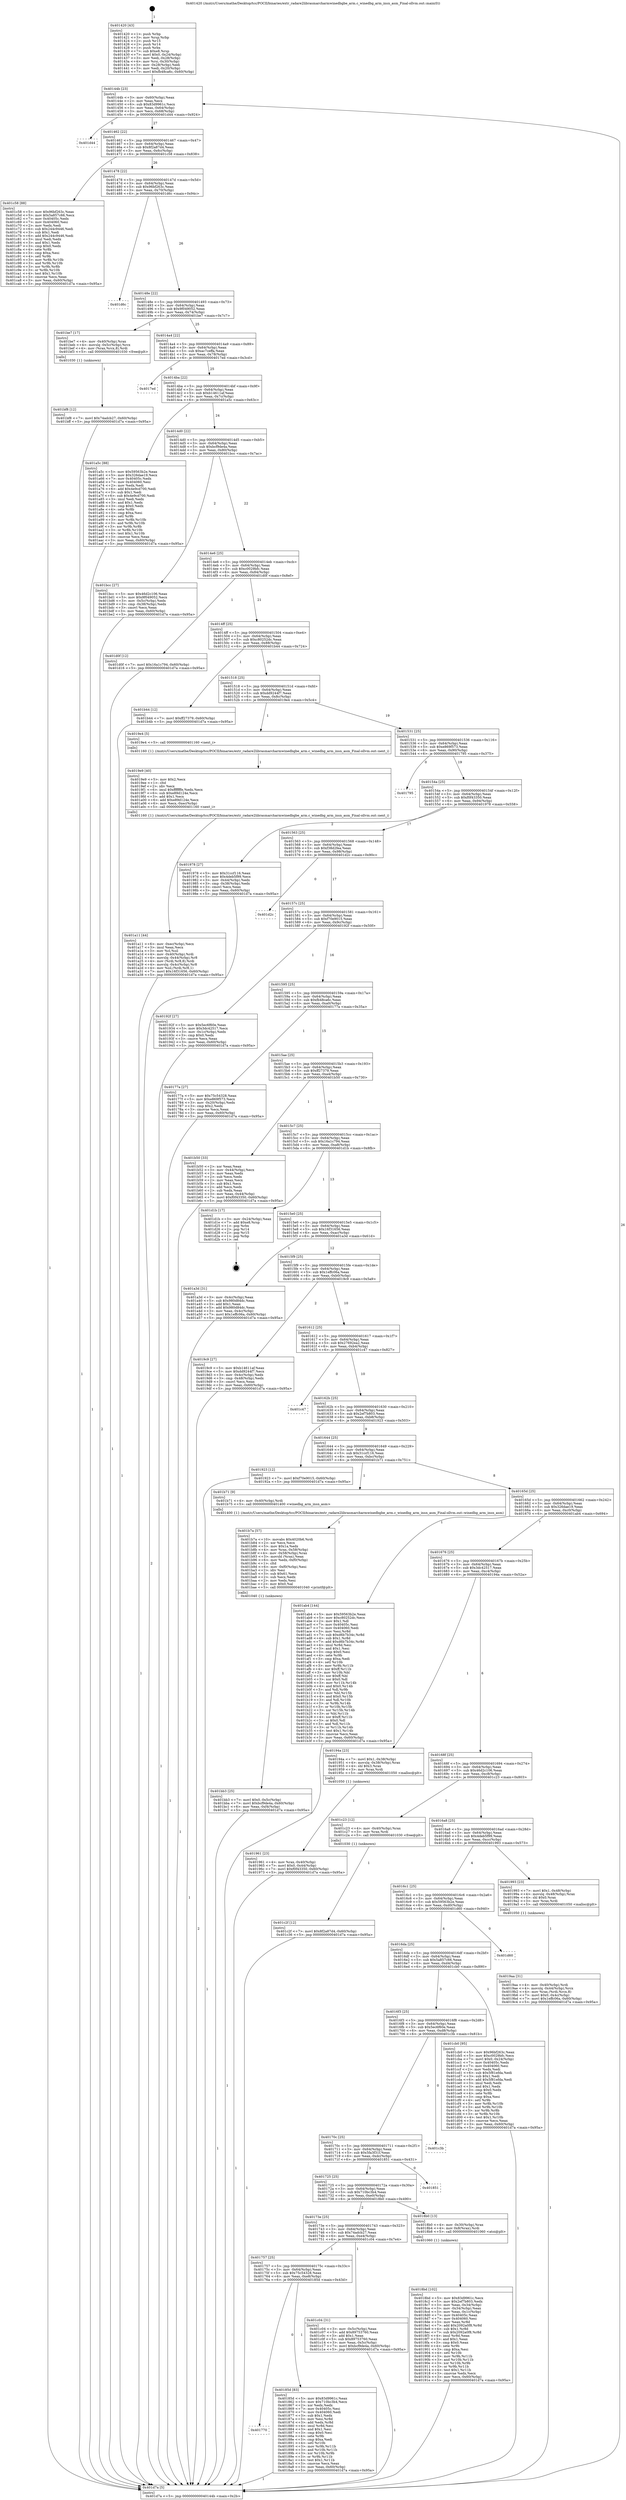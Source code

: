digraph "0x401420" {
  label = "0x401420 (/mnt/c/Users/mathe/Desktop/tcc/POCII/binaries/extr_radare2librasmarcharmwinedbgbe_arm.c_winedbg_arm_insn_asm_Final-ollvm.out::main(0))"
  labelloc = "t"
  node[shape=record]

  Entry [label="",width=0.3,height=0.3,shape=circle,fillcolor=black,style=filled]
  "0x40144b" [label="{
     0x40144b [23]\l
     | [instrs]\l
     &nbsp;&nbsp;0x40144b \<+3\>: mov -0x60(%rbp),%eax\l
     &nbsp;&nbsp;0x40144e \<+2\>: mov %eax,%ecx\l
     &nbsp;&nbsp;0x401450 \<+6\>: sub $0x83d9961c,%ecx\l
     &nbsp;&nbsp;0x401456 \<+3\>: mov %eax,-0x64(%rbp)\l
     &nbsp;&nbsp;0x401459 \<+3\>: mov %ecx,-0x68(%rbp)\l
     &nbsp;&nbsp;0x40145c \<+6\>: je 0000000000401d44 \<main+0x924\>\l
  }"]
  "0x401d44" [label="{
     0x401d44\l
  }", style=dashed]
  "0x401462" [label="{
     0x401462 [22]\l
     | [instrs]\l
     &nbsp;&nbsp;0x401462 \<+5\>: jmp 0000000000401467 \<main+0x47\>\l
     &nbsp;&nbsp;0x401467 \<+3\>: mov -0x64(%rbp),%eax\l
     &nbsp;&nbsp;0x40146a \<+5\>: sub $0x8f2a87d4,%eax\l
     &nbsp;&nbsp;0x40146f \<+3\>: mov %eax,-0x6c(%rbp)\l
     &nbsp;&nbsp;0x401472 \<+6\>: je 0000000000401c58 \<main+0x838\>\l
  }"]
  Exit [label="",width=0.3,height=0.3,shape=circle,fillcolor=black,style=filled,peripheries=2]
  "0x401c58" [label="{
     0x401c58 [88]\l
     | [instrs]\l
     &nbsp;&nbsp;0x401c58 \<+5\>: mov $0x96bf263c,%eax\l
     &nbsp;&nbsp;0x401c5d \<+5\>: mov $0x5a857c66,%ecx\l
     &nbsp;&nbsp;0x401c62 \<+7\>: mov 0x40405c,%edx\l
     &nbsp;&nbsp;0x401c69 \<+7\>: mov 0x404060,%esi\l
     &nbsp;&nbsp;0x401c70 \<+2\>: mov %edx,%edi\l
     &nbsp;&nbsp;0x401c72 \<+6\>: sub $0x244c9446,%edi\l
     &nbsp;&nbsp;0x401c78 \<+3\>: sub $0x1,%edi\l
     &nbsp;&nbsp;0x401c7b \<+6\>: add $0x244c9446,%edi\l
     &nbsp;&nbsp;0x401c81 \<+3\>: imul %edi,%edx\l
     &nbsp;&nbsp;0x401c84 \<+3\>: and $0x1,%edx\l
     &nbsp;&nbsp;0x401c87 \<+3\>: cmp $0x0,%edx\l
     &nbsp;&nbsp;0x401c8a \<+4\>: sete %r8b\l
     &nbsp;&nbsp;0x401c8e \<+3\>: cmp $0xa,%esi\l
     &nbsp;&nbsp;0x401c91 \<+4\>: setl %r9b\l
     &nbsp;&nbsp;0x401c95 \<+3\>: mov %r8b,%r10b\l
     &nbsp;&nbsp;0x401c98 \<+3\>: and %r9b,%r10b\l
     &nbsp;&nbsp;0x401c9b \<+3\>: xor %r9b,%r8b\l
     &nbsp;&nbsp;0x401c9e \<+3\>: or %r8b,%r10b\l
     &nbsp;&nbsp;0x401ca1 \<+4\>: test $0x1,%r10b\l
     &nbsp;&nbsp;0x401ca5 \<+3\>: cmovne %ecx,%eax\l
     &nbsp;&nbsp;0x401ca8 \<+3\>: mov %eax,-0x60(%rbp)\l
     &nbsp;&nbsp;0x401cab \<+5\>: jmp 0000000000401d7a \<main+0x95a\>\l
  }"]
  "0x401478" [label="{
     0x401478 [22]\l
     | [instrs]\l
     &nbsp;&nbsp;0x401478 \<+5\>: jmp 000000000040147d \<main+0x5d\>\l
     &nbsp;&nbsp;0x40147d \<+3\>: mov -0x64(%rbp),%eax\l
     &nbsp;&nbsp;0x401480 \<+5\>: sub $0x96bf263c,%eax\l
     &nbsp;&nbsp;0x401485 \<+3\>: mov %eax,-0x70(%rbp)\l
     &nbsp;&nbsp;0x401488 \<+6\>: je 0000000000401d6c \<main+0x94c\>\l
  }"]
  "0x401c2f" [label="{
     0x401c2f [12]\l
     | [instrs]\l
     &nbsp;&nbsp;0x401c2f \<+7\>: movl $0x8f2a87d4,-0x60(%rbp)\l
     &nbsp;&nbsp;0x401c36 \<+5\>: jmp 0000000000401d7a \<main+0x95a\>\l
  }"]
  "0x401d6c" [label="{
     0x401d6c\l
  }", style=dashed]
  "0x40148e" [label="{
     0x40148e [22]\l
     | [instrs]\l
     &nbsp;&nbsp;0x40148e \<+5\>: jmp 0000000000401493 \<main+0x73\>\l
     &nbsp;&nbsp;0x401493 \<+3\>: mov -0x64(%rbp),%eax\l
     &nbsp;&nbsp;0x401496 \<+5\>: sub $0x9f049052,%eax\l
     &nbsp;&nbsp;0x40149b \<+3\>: mov %eax,-0x74(%rbp)\l
     &nbsp;&nbsp;0x40149e \<+6\>: je 0000000000401be7 \<main+0x7c7\>\l
  }"]
  "0x401bf8" [label="{
     0x401bf8 [12]\l
     | [instrs]\l
     &nbsp;&nbsp;0x401bf8 \<+7\>: movl $0x74adcb27,-0x60(%rbp)\l
     &nbsp;&nbsp;0x401bff \<+5\>: jmp 0000000000401d7a \<main+0x95a\>\l
  }"]
  "0x401be7" [label="{
     0x401be7 [17]\l
     | [instrs]\l
     &nbsp;&nbsp;0x401be7 \<+4\>: mov -0x40(%rbp),%rax\l
     &nbsp;&nbsp;0x401beb \<+4\>: movslq -0x5c(%rbp),%rcx\l
     &nbsp;&nbsp;0x401bef \<+4\>: mov (%rax,%rcx,8),%rdi\l
     &nbsp;&nbsp;0x401bf3 \<+5\>: call 0000000000401030 \<free@plt\>\l
     | [calls]\l
     &nbsp;&nbsp;0x401030 \{1\} (unknown)\l
  }"]
  "0x4014a4" [label="{
     0x4014a4 [22]\l
     | [instrs]\l
     &nbsp;&nbsp;0x4014a4 \<+5\>: jmp 00000000004014a9 \<main+0x89\>\l
     &nbsp;&nbsp;0x4014a9 \<+3\>: mov -0x64(%rbp),%eax\l
     &nbsp;&nbsp;0x4014ac \<+5\>: sub $0xac7ceffa,%eax\l
     &nbsp;&nbsp;0x4014b1 \<+3\>: mov %eax,-0x78(%rbp)\l
     &nbsp;&nbsp;0x4014b4 \<+6\>: je 00000000004017ed \<main+0x3cd\>\l
  }"]
  "0x401bb3" [label="{
     0x401bb3 [25]\l
     | [instrs]\l
     &nbsp;&nbsp;0x401bb3 \<+7\>: movl $0x0,-0x5c(%rbp)\l
     &nbsp;&nbsp;0x401bba \<+7\>: movl $0xbcf9de4a,-0x60(%rbp)\l
     &nbsp;&nbsp;0x401bc1 \<+6\>: mov %eax,-0xf4(%rbp)\l
     &nbsp;&nbsp;0x401bc7 \<+5\>: jmp 0000000000401d7a \<main+0x95a\>\l
  }"]
  "0x4017ed" [label="{
     0x4017ed\l
  }", style=dashed]
  "0x4014ba" [label="{
     0x4014ba [22]\l
     | [instrs]\l
     &nbsp;&nbsp;0x4014ba \<+5\>: jmp 00000000004014bf \<main+0x9f\>\l
     &nbsp;&nbsp;0x4014bf \<+3\>: mov -0x64(%rbp),%eax\l
     &nbsp;&nbsp;0x4014c2 \<+5\>: sub $0xb14611af,%eax\l
     &nbsp;&nbsp;0x4014c7 \<+3\>: mov %eax,-0x7c(%rbp)\l
     &nbsp;&nbsp;0x4014ca \<+6\>: je 0000000000401a5c \<main+0x63c\>\l
  }"]
  "0x401b7a" [label="{
     0x401b7a [57]\l
     | [instrs]\l
     &nbsp;&nbsp;0x401b7a \<+10\>: movabs $0x4020b6,%rdi\l
     &nbsp;&nbsp;0x401b84 \<+2\>: xor %ecx,%ecx\l
     &nbsp;&nbsp;0x401b86 \<+5\>: mov $0x1a,%edx\l
     &nbsp;&nbsp;0x401b8b \<+4\>: mov %rax,-0x58(%rbp)\l
     &nbsp;&nbsp;0x401b8f \<+4\>: mov -0x58(%rbp),%rax\l
     &nbsp;&nbsp;0x401b93 \<+3\>: movsbl (%rax),%eax\l
     &nbsp;&nbsp;0x401b96 \<+6\>: mov %edx,-0xf0(%rbp)\l
     &nbsp;&nbsp;0x401b9c \<+1\>: cltd\l
     &nbsp;&nbsp;0x401b9d \<+6\>: mov -0xf0(%rbp),%esi\l
     &nbsp;&nbsp;0x401ba3 \<+2\>: idiv %esi\l
     &nbsp;&nbsp;0x401ba5 \<+3\>: sub $0x61,%ecx\l
     &nbsp;&nbsp;0x401ba8 \<+2\>: sub %ecx,%edx\l
     &nbsp;&nbsp;0x401baa \<+2\>: mov %edx,%esi\l
     &nbsp;&nbsp;0x401bac \<+2\>: mov $0x0,%al\l
     &nbsp;&nbsp;0x401bae \<+5\>: call 0000000000401040 \<printf@plt\>\l
     | [calls]\l
     &nbsp;&nbsp;0x401040 \{1\} (unknown)\l
  }"]
  "0x401a5c" [label="{
     0x401a5c [88]\l
     | [instrs]\l
     &nbsp;&nbsp;0x401a5c \<+5\>: mov $0x59563b2e,%eax\l
     &nbsp;&nbsp;0x401a61 \<+5\>: mov $0x326dae19,%ecx\l
     &nbsp;&nbsp;0x401a66 \<+7\>: mov 0x40405c,%edx\l
     &nbsp;&nbsp;0x401a6d \<+7\>: mov 0x404060,%esi\l
     &nbsp;&nbsp;0x401a74 \<+2\>: mov %edx,%edi\l
     &nbsp;&nbsp;0x401a76 \<+6\>: add $0x4e9cd700,%edi\l
     &nbsp;&nbsp;0x401a7c \<+3\>: sub $0x1,%edi\l
     &nbsp;&nbsp;0x401a7f \<+6\>: sub $0x4e9cd700,%edi\l
     &nbsp;&nbsp;0x401a85 \<+3\>: imul %edi,%edx\l
     &nbsp;&nbsp;0x401a88 \<+3\>: and $0x1,%edx\l
     &nbsp;&nbsp;0x401a8b \<+3\>: cmp $0x0,%edx\l
     &nbsp;&nbsp;0x401a8e \<+4\>: sete %r8b\l
     &nbsp;&nbsp;0x401a92 \<+3\>: cmp $0xa,%esi\l
     &nbsp;&nbsp;0x401a95 \<+4\>: setl %r9b\l
     &nbsp;&nbsp;0x401a99 \<+3\>: mov %r8b,%r10b\l
     &nbsp;&nbsp;0x401a9c \<+3\>: and %r9b,%r10b\l
     &nbsp;&nbsp;0x401a9f \<+3\>: xor %r9b,%r8b\l
     &nbsp;&nbsp;0x401aa2 \<+3\>: or %r8b,%r10b\l
     &nbsp;&nbsp;0x401aa5 \<+4\>: test $0x1,%r10b\l
     &nbsp;&nbsp;0x401aa9 \<+3\>: cmovne %ecx,%eax\l
     &nbsp;&nbsp;0x401aac \<+3\>: mov %eax,-0x60(%rbp)\l
     &nbsp;&nbsp;0x401aaf \<+5\>: jmp 0000000000401d7a \<main+0x95a\>\l
  }"]
  "0x4014d0" [label="{
     0x4014d0 [22]\l
     | [instrs]\l
     &nbsp;&nbsp;0x4014d0 \<+5\>: jmp 00000000004014d5 \<main+0xb5\>\l
     &nbsp;&nbsp;0x4014d5 \<+3\>: mov -0x64(%rbp),%eax\l
     &nbsp;&nbsp;0x4014d8 \<+5\>: sub $0xbcf9de4a,%eax\l
     &nbsp;&nbsp;0x4014dd \<+3\>: mov %eax,-0x80(%rbp)\l
     &nbsp;&nbsp;0x4014e0 \<+6\>: je 0000000000401bcc \<main+0x7ac\>\l
  }"]
  "0x401a11" [label="{
     0x401a11 [44]\l
     | [instrs]\l
     &nbsp;&nbsp;0x401a11 \<+6\>: mov -0xec(%rbp),%ecx\l
     &nbsp;&nbsp;0x401a17 \<+3\>: imul %eax,%ecx\l
     &nbsp;&nbsp;0x401a1a \<+3\>: mov %cl,%sil\l
     &nbsp;&nbsp;0x401a1d \<+4\>: mov -0x40(%rbp),%rdi\l
     &nbsp;&nbsp;0x401a21 \<+4\>: movslq -0x44(%rbp),%r8\l
     &nbsp;&nbsp;0x401a25 \<+4\>: mov (%rdi,%r8,8),%rdi\l
     &nbsp;&nbsp;0x401a29 \<+4\>: movslq -0x4c(%rbp),%r8\l
     &nbsp;&nbsp;0x401a2d \<+4\>: mov %sil,(%rdi,%r8,1)\l
     &nbsp;&nbsp;0x401a31 \<+7\>: movl $0x16f31656,-0x60(%rbp)\l
     &nbsp;&nbsp;0x401a38 \<+5\>: jmp 0000000000401d7a \<main+0x95a\>\l
  }"]
  "0x401bcc" [label="{
     0x401bcc [27]\l
     | [instrs]\l
     &nbsp;&nbsp;0x401bcc \<+5\>: mov $0x46d2c106,%eax\l
     &nbsp;&nbsp;0x401bd1 \<+5\>: mov $0x9f049052,%ecx\l
     &nbsp;&nbsp;0x401bd6 \<+3\>: mov -0x5c(%rbp),%edx\l
     &nbsp;&nbsp;0x401bd9 \<+3\>: cmp -0x38(%rbp),%edx\l
     &nbsp;&nbsp;0x401bdc \<+3\>: cmovl %ecx,%eax\l
     &nbsp;&nbsp;0x401bdf \<+3\>: mov %eax,-0x60(%rbp)\l
     &nbsp;&nbsp;0x401be2 \<+5\>: jmp 0000000000401d7a \<main+0x95a\>\l
  }"]
  "0x4014e6" [label="{
     0x4014e6 [25]\l
     | [instrs]\l
     &nbsp;&nbsp;0x4014e6 \<+5\>: jmp 00000000004014eb \<main+0xcb\>\l
     &nbsp;&nbsp;0x4014eb \<+3\>: mov -0x64(%rbp),%eax\l
     &nbsp;&nbsp;0x4014ee \<+5\>: sub $0xc0029bfc,%eax\l
     &nbsp;&nbsp;0x4014f3 \<+6\>: mov %eax,-0x84(%rbp)\l
     &nbsp;&nbsp;0x4014f9 \<+6\>: je 0000000000401d0f \<main+0x8ef\>\l
  }"]
  "0x4019e9" [label="{
     0x4019e9 [40]\l
     | [instrs]\l
     &nbsp;&nbsp;0x4019e9 \<+5\>: mov $0x2,%ecx\l
     &nbsp;&nbsp;0x4019ee \<+1\>: cltd\l
     &nbsp;&nbsp;0x4019ef \<+2\>: idiv %ecx\l
     &nbsp;&nbsp;0x4019f1 \<+6\>: imul $0xfffffffe,%edx,%ecx\l
     &nbsp;&nbsp;0x4019f7 \<+6\>: sub $0xe89d124e,%ecx\l
     &nbsp;&nbsp;0x4019fd \<+3\>: add $0x1,%ecx\l
     &nbsp;&nbsp;0x401a00 \<+6\>: add $0xe89d124e,%ecx\l
     &nbsp;&nbsp;0x401a06 \<+6\>: mov %ecx,-0xec(%rbp)\l
     &nbsp;&nbsp;0x401a0c \<+5\>: call 0000000000401160 \<next_i\>\l
     | [calls]\l
     &nbsp;&nbsp;0x401160 \{1\} (/mnt/c/Users/mathe/Desktop/tcc/POCII/binaries/extr_radare2librasmarcharmwinedbgbe_arm.c_winedbg_arm_insn_asm_Final-ollvm.out::next_i)\l
  }"]
  "0x401d0f" [label="{
     0x401d0f [12]\l
     | [instrs]\l
     &nbsp;&nbsp;0x401d0f \<+7\>: movl $0x16a1c794,-0x60(%rbp)\l
     &nbsp;&nbsp;0x401d16 \<+5\>: jmp 0000000000401d7a \<main+0x95a\>\l
  }"]
  "0x4014ff" [label="{
     0x4014ff [25]\l
     | [instrs]\l
     &nbsp;&nbsp;0x4014ff \<+5\>: jmp 0000000000401504 \<main+0xe4\>\l
     &nbsp;&nbsp;0x401504 \<+3\>: mov -0x64(%rbp),%eax\l
     &nbsp;&nbsp;0x401507 \<+5\>: sub $0xc80252dc,%eax\l
     &nbsp;&nbsp;0x40150c \<+6\>: mov %eax,-0x88(%rbp)\l
     &nbsp;&nbsp;0x401512 \<+6\>: je 0000000000401b44 \<main+0x724\>\l
  }"]
  "0x4019aa" [label="{
     0x4019aa [31]\l
     | [instrs]\l
     &nbsp;&nbsp;0x4019aa \<+4\>: mov -0x40(%rbp),%rdi\l
     &nbsp;&nbsp;0x4019ae \<+4\>: movslq -0x44(%rbp),%rcx\l
     &nbsp;&nbsp;0x4019b2 \<+4\>: mov %rax,(%rdi,%rcx,8)\l
     &nbsp;&nbsp;0x4019b6 \<+7\>: movl $0x0,-0x4c(%rbp)\l
     &nbsp;&nbsp;0x4019bd \<+7\>: movl $0x1effc06a,-0x60(%rbp)\l
     &nbsp;&nbsp;0x4019c4 \<+5\>: jmp 0000000000401d7a \<main+0x95a\>\l
  }"]
  "0x401b44" [label="{
     0x401b44 [12]\l
     | [instrs]\l
     &nbsp;&nbsp;0x401b44 \<+7\>: movl $0xff27379,-0x60(%rbp)\l
     &nbsp;&nbsp;0x401b4b \<+5\>: jmp 0000000000401d7a \<main+0x95a\>\l
  }"]
  "0x401518" [label="{
     0x401518 [25]\l
     | [instrs]\l
     &nbsp;&nbsp;0x401518 \<+5\>: jmp 000000000040151d \<main+0xfd\>\l
     &nbsp;&nbsp;0x40151d \<+3\>: mov -0x64(%rbp),%eax\l
     &nbsp;&nbsp;0x401520 \<+5\>: sub $0xdd9244f7,%eax\l
     &nbsp;&nbsp;0x401525 \<+6\>: mov %eax,-0x8c(%rbp)\l
     &nbsp;&nbsp;0x40152b \<+6\>: je 00000000004019e4 \<main+0x5c4\>\l
  }"]
  "0x401961" [label="{
     0x401961 [23]\l
     | [instrs]\l
     &nbsp;&nbsp;0x401961 \<+4\>: mov %rax,-0x40(%rbp)\l
     &nbsp;&nbsp;0x401965 \<+7\>: movl $0x0,-0x44(%rbp)\l
     &nbsp;&nbsp;0x40196c \<+7\>: movl $0xf0f43350,-0x60(%rbp)\l
     &nbsp;&nbsp;0x401973 \<+5\>: jmp 0000000000401d7a \<main+0x95a\>\l
  }"]
  "0x4019e4" [label="{
     0x4019e4 [5]\l
     | [instrs]\l
     &nbsp;&nbsp;0x4019e4 \<+5\>: call 0000000000401160 \<next_i\>\l
     | [calls]\l
     &nbsp;&nbsp;0x401160 \{1\} (/mnt/c/Users/mathe/Desktop/tcc/POCII/binaries/extr_radare2librasmarcharmwinedbgbe_arm.c_winedbg_arm_insn_asm_Final-ollvm.out::next_i)\l
  }"]
  "0x401531" [label="{
     0x401531 [25]\l
     | [instrs]\l
     &nbsp;&nbsp;0x401531 \<+5\>: jmp 0000000000401536 \<main+0x116\>\l
     &nbsp;&nbsp;0x401536 \<+3\>: mov -0x64(%rbp),%eax\l
     &nbsp;&nbsp;0x401539 \<+5\>: sub $0xe869f573,%eax\l
     &nbsp;&nbsp;0x40153e \<+6\>: mov %eax,-0x90(%rbp)\l
     &nbsp;&nbsp;0x401544 \<+6\>: je 0000000000401795 \<main+0x375\>\l
  }"]
  "0x4018bd" [label="{
     0x4018bd [102]\l
     | [instrs]\l
     &nbsp;&nbsp;0x4018bd \<+5\>: mov $0x83d9961c,%ecx\l
     &nbsp;&nbsp;0x4018c2 \<+5\>: mov $0x2ef7b803,%edx\l
     &nbsp;&nbsp;0x4018c7 \<+3\>: mov %eax,-0x34(%rbp)\l
     &nbsp;&nbsp;0x4018ca \<+3\>: mov -0x34(%rbp),%eax\l
     &nbsp;&nbsp;0x4018cd \<+3\>: mov %eax,-0x1c(%rbp)\l
     &nbsp;&nbsp;0x4018d0 \<+7\>: mov 0x40405c,%eax\l
     &nbsp;&nbsp;0x4018d7 \<+7\>: mov 0x404060,%esi\l
     &nbsp;&nbsp;0x4018de \<+3\>: mov %eax,%r8d\l
     &nbsp;&nbsp;0x4018e1 \<+7\>: add $0x2092a0f8,%r8d\l
     &nbsp;&nbsp;0x4018e8 \<+4\>: sub $0x1,%r8d\l
     &nbsp;&nbsp;0x4018ec \<+7\>: sub $0x2092a0f8,%r8d\l
     &nbsp;&nbsp;0x4018f3 \<+4\>: imul %r8d,%eax\l
     &nbsp;&nbsp;0x4018f7 \<+3\>: and $0x1,%eax\l
     &nbsp;&nbsp;0x4018fa \<+3\>: cmp $0x0,%eax\l
     &nbsp;&nbsp;0x4018fd \<+4\>: sete %r9b\l
     &nbsp;&nbsp;0x401901 \<+3\>: cmp $0xa,%esi\l
     &nbsp;&nbsp;0x401904 \<+4\>: setl %r10b\l
     &nbsp;&nbsp;0x401908 \<+3\>: mov %r9b,%r11b\l
     &nbsp;&nbsp;0x40190b \<+3\>: and %r10b,%r11b\l
     &nbsp;&nbsp;0x40190e \<+3\>: xor %r10b,%r9b\l
     &nbsp;&nbsp;0x401911 \<+3\>: or %r9b,%r11b\l
     &nbsp;&nbsp;0x401914 \<+4\>: test $0x1,%r11b\l
     &nbsp;&nbsp;0x401918 \<+3\>: cmovne %edx,%ecx\l
     &nbsp;&nbsp;0x40191b \<+3\>: mov %ecx,-0x60(%rbp)\l
     &nbsp;&nbsp;0x40191e \<+5\>: jmp 0000000000401d7a \<main+0x95a\>\l
  }"]
  "0x401795" [label="{
     0x401795\l
  }", style=dashed]
  "0x40154a" [label="{
     0x40154a [25]\l
     | [instrs]\l
     &nbsp;&nbsp;0x40154a \<+5\>: jmp 000000000040154f \<main+0x12f\>\l
     &nbsp;&nbsp;0x40154f \<+3\>: mov -0x64(%rbp),%eax\l
     &nbsp;&nbsp;0x401552 \<+5\>: sub $0xf0f43350,%eax\l
     &nbsp;&nbsp;0x401557 \<+6\>: mov %eax,-0x94(%rbp)\l
     &nbsp;&nbsp;0x40155d \<+6\>: je 0000000000401978 \<main+0x558\>\l
  }"]
  "0x401770" [label="{
     0x401770\l
  }", style=dashed]
  "0x401978" [label="{
     0x401978 [27]\l
     | [instrs]\l
     &nbsp;&nbsp;0x401978 \<+5\>: mov $0x31ccf116,%eax\l
     &nbsp;&nbsp;0x40197d \<+5\>: mov $0x4deb5f99,%ecx\l
     &nbsp;&nbsp;0x401982 \<+3\>: mov -0x44(%rbp),%edx\l
     &nbsp;&nbsp;0x401985 \<+3\>: cmp -0x38(%rbp),%edx\l
     &nbsp;&nbsp;0x401988 \<+3\>: cmovl %ecx,%eax\l
     &nbsp;&nbsp;0x40198b \<+3\>: mov %eax,-0x60(%rbp)\l
     &nbsp;&nbsp;0x40198e \<+5\>: jmp 0000000000401d7a \<main+0x95a\>\l
  }"]
  "0x401563" [label="{
     0x401563 [25]\l
     | [instrs]\l
     &nbsp;&nbsp;0x401563 \<+5\>: jmp 0000000000401568 \<main+0x148\>\l
     &nbsp;&nbsp;0x401568 \<+3\>: mov -0x64(%rbp),%eax\l
     &nbsp;&nbsp;0x40156b \<+5\>: sub $0xf38d2fea,%eax\l
     &nbsp;&nbsp;0x401570 \<+6\>: mov %eax,-0x98(%rbp)\l
     &nbsp;&nbsp;0x401576 \<+6\>: je 0000000000401d2c \<main+0x90c\>\l
  }"]
  "0x40185d" [label="{
     0x40185d [83]\l
     | [instrs]\l
     &nbsp;&nbsp;0x40185d \<+5\>: mov $0x83d9961c,%eax\l
     &nbsp;&nbsp;0x401862 \<+5\>: mov $0x710bc3b4,%ecx\l
     &nbsp;&nbsp;0x401867 \<+2\>: xor %edx,%edx\l
     &nbsp;&nbsp;0x401869 \<+7\>: mov 0x40405c,%esi\l
     &nbsp;&nbsp;0x401870 \<+7\>: mov 0x404060,%edi\l
     &nbsp;&nbsp;0x401877 \<+3\>: sub $0x1,%edx\l
     &nbsp;&nbsp;0x40187a \<+3\>: mov %esi,%r8d\l
     &nbsp;&nbsp;0x40187d \<+3\>: add %edx,%r8d\l
     &nbsp;&nbsp;0x401880 \<+4\>: imul %r8d,%esi\l
     &nbsp;&nbsp;0x401884 \<+3\>: and $0x1,%esi\l
     &nbsp;&nbsp;0x401887 \<+3\>: cmp $0x0,%esi\l
     &nbsp;&nbsp;0x40188a \<+4\>: sete %r9b\l
     &nbsp;&nbsp;0x40188e \<+3\>: cmp $0xa,%edi\l
     &nbsp;&nbsp;0x401891 \<+4\>: setl %r10b\l
     &nbsp;&nbsp;0x401895 \<+3\>: mov %r9b,%r11b\l
     &nbsp;&nbsp;0x401898 \<+3\>: and %r10b,%r11b\l
     &nbsp;&nbsp;0x40189b \<+3\>: xor %r10b,%r9b\l
     &nbsp;&nbsp;0x40189e \<+3\>: or %r9b,%r11b\l
     &nbsp;&nbsp;0x4018a1 \<+4\>: test $0x1,%r11b\l
     &nbsp;&nbsp;0x4018a5 \<+3\>: cmovne %ecx,%eax\l
     &nbsp;&nbsp;0x4018a8 \<+3\>: mov %eax,-0x60(%rbp)\l
     &nbsp;&nbsp;0x4018ab \<+5\>: jmp 0000000000401d7a \<main+0x95a\>\l
  }"]
  "0x401d2c" [label="{
     0x401d2c\l
  }", style=dashed]
  "0x40157c" [label="{
     0x40157c [25]\l
     | [instrs]\l
     &nbsp;&nbsp;0x40157c \<+5\>: jmp 0000000000401581 \<main+0x161\>\l
     &nbsp;&nbsp;0x401581 \<+3\>: mov -0x64(%rbp),%eax\l
     &nbsp;&nbsp;0x401584 \<+5\>: sub $0xf70e9015,%eax\l
     &nbsp;&nbsp;0x401589 \<+6\>: mov %eax,-0x9c(%rbp)\l
     &nbsp;&nbsp;0x40158f \<+6\>: je 000000000040192f \<main+0x50f\>\l
  }"]
  "0x401757" [label="{
     0x401757 [25]\l
     | [instrs]\l
     &nbsp;&nbsp;0x401757 \<+5\>: jmp 000000000040175c \<main+0x33c\>\l
     &nbsp;&nbsp;0x40175c \<+3\>: mov -0x64(%rbp),%eax\l
     &nbsp;&nbsp;0x40175f \<+5\>: sub $0x75c54328,%eax\l
     &nbsp;&nbsp;0x401764 \<+6\>: mov %eax,-0xe8(%rbp)\l
     &nbsp;&nbsp;0x40176a \<+6\>: je 000000000040185d \<main+0x43d\>\l
  }"]
  "0x40192f" [label="{
     0x40192f [27]\l
     | [instrs]\l
     &nbsp;&nbsp;0x40192f \<+5\>: mov $0x5ec6f60e,%eax\l
     &nbsp;&nbsp;0x401934 \<+5\>: mov $0x3dc42517,%ecx\l
     &nbsp;&nbsp;0x401939 \<+3\>: mov -0x1c(%rbp),%edx\l
     &nbsp;&nbsp;0x40193c \<+3\>: cmp $0x0,%edx\l
     &nbsp;&nbsp;0x40193f \<+3\>: cmove %ecx,%eax\l
     &nbsp;&nbsp;0x401942 \<+3\>: mov %eax,-0x60(%rbp)\l
     &nbsp;&nbsp;0x401945 \<+5\>: jmp 0000000000401d7a \<main+0x95a\>\l
  }"]
  "0x401595" [label="{
     0x401595 [25]\l
     | [instrs]\l
     &nbsp;&nbsp;0x401595 \<+5\>: jmp 000000000040159a \<main+0x17a\>\l
     &nbsp;&nbsp;0x40159a \<+3\>: mov -0x64(%rbp),%eax\l
     &nbsp;&nbsp;0x40159d \<+5\>: sub $0xfb48ca6c,%eax\l
     &nbsp;&nbsp;0x4015a2 \<+6\>: mov %eax,-0xa0(%rbp)\l
     &nbsp;&nbsp;0x4015a8 \<+6\>: je 000000000040177a \<main+0x35a\>\l
  }"]
  "0x401c04" [label="{
     0x401c04 [31]\l
     | [instrs]\l
     &nbsp;&nbsp;0x401c04 \<+3\>: mov -0x5c(%rbp),%eax\l
     &nbsp;&nbsp;0x401c07 \<+5\>: add $0x89753760,%eax\l
     &nbsp;&nbsp;0x401c0c \<+3\>: add $0x1,%eax\l
     &nbsp;&nbsp;0x401c0f \<+5\>: sub $0x89753760,%eax\l
     &nbsp;&nbsp;0x401c14 \<+3\>: mov %eax,-0x5c(%rbp)\l
     &nbsp;&nbsp;0x401c17 \<+7\>: movl $0xbcf9de4a,-0x60(%rbp)\l
     &nbsp;&nbsp;0x401c1e \<+5\>: jmp 0000000000401d7a \<main+0x95a\>\l
  }"]
  "0x40177a" [label="{
     0x40177a [27]\l
     | [instrs]\l
     &nbsp;&nbsp;0x40177a \<+5\>: mov $0x75c54328,%eax\l
     &nbsp;&nbsp;0x40177f \<+5\>: mov $0xe869f573,%ecx\l
     &nbsp;&nbsp;0x401784 \<+3\>: mov -0x20(%rbp),%edx\l
     &nbsp;&nbsp;0x401787 \<+3\>: cmp $0x2,%edx\l
     &nbsp;&nbsp;0x40178a \<+3\>: cmovne %ecx,%eax\l
     &nbsp;&nbsp;0x40178d \<+3\>: mov %eax,-0x60(%rbp)\l
     &nbsp;&nbsp;0x401790 \<+5\>: jmp 0000000000401d7a \<main+0x95a\>\l
  }"]
  "0x4015ae" [label="{
     0x4015ae [25]\l
     | [instrs]\l
     &nbsp;&nbsp;0x4015ae \<+5\>: jmp 00000000004015b3 \<main+0x193\>\l
     &nbsp;&nbsp;0x4015b3 \<+3\>: mov -0x64(%rbp),%eax\l
     &nbsp;&nbsp;0x4015b6 \<+5\>: sub $0xff27379,%eax\l
     &nbsp;&nbsp;0x4015bb \<+6\>: mov %eax,-0xa4(%rbp)\l
     &nbsp;&nbsp;0x4015c1 \<+6\>: je 0000000000401b50 \<main+0x730\>\l
  }"]
  "0x401d7a" [label="{
     0x401d7a [5]\l
     | [instrs]\l
     &nbsp;&nbsp;0x401d7a \<+5\>: jmp 000000000040144b \<main+0x2b\>\l
  }"]
  "0x401420" [label="{
     0x401420 [43]\l
     | [instrs]\l
     &nbsp;&nbsp;0x401420 \<+1\>: push %rbp\l
     &nbsp;&nbsp;0x401421 \<+3\>: mov %rsp,%rbp\l
     &nbsp;&nbsp;0x401424 \<+2\>: push %r15\l
     &nbsp;&nbsp;0x401426 \<+2\>: push %r14\l
     &nbsp;&nbsp;0x401428 \<+1\>: push %rbx\l
     &nbsp;&nbsp;0x401429 \<+7\>: sub $0xe8,%rsp\l
     &nbsp;&nbsp;0x401430 \<+7\>: movl $0x0,-0x24(%rbp)\l
     &nbsp;&nbsp;0x401437 \<+3\>: mov %edi,-0x28(%rbp)\l
     &nbsp;&nbsp;0x40143a \<+4\>: mov %rsi,-0x30(%rbp)\l
     &nbsp;&nbsp;0x40143e \<+3\>: mov -0x28(%rbp),%edi\l
     &nbsp;&nbsp;0x401441 \<+3\>: mov %edi,-0x20(%rbp)\l
     &nbsp;&nbsp;0x401444 \<+7\>: movl $0xfb48ca6c,-0x60(%rbp)\l
  }"]
  "0x40173e" [label="{
     0x40173e [25]\l
     | [instrs]\l
     &nbsp;&nbsp;0x40173e \<+5\>: jmp 0000000000401743 \<main+0x323\>\l
     &nbsp;&nbsp;0x401743 \<+3\>: mov -0x64(%rbp),%eax\l
     &nbsp;&nbsp;0x401746 \<+5\>: sub $0x74adcb27,%eax\l
     &nbsp;&nbsp;0x40174b \<+6\>: mov %eax,-0xe4(%rbp)\l
     &nbsp;&nbsp;0x401751 \<+6\>: je 0000000000401c04 \<main+0x7e4\>\l
  }"]
  "0x401b50" [label="{
     0x401b50 [33]\l
     | [instrs]\l
     &nbsp;&nbsp;0x401b50 \<+2\>: xor %eax,%eax\l
     &nbsp;&nbsp;0x401b52 \<+3\>: mov -0x44(%rbp),%ecx\l
     &nbsp;&nbsp;0x401b55 \<+2\>: mov %eax,%edx\l
     &nbsp;&nbsp;0x401b57 \<+2\>: sub %ecx,%edx\l
     &nbsp;&nbsp;0x401b59 \<+2\>: mov %eax,%ecx\l
     &nbsp;&nbsp;0x401b5b \<+3\>: sub $0x1,%ecx\l
     &nbsp;&nbsp;0x401b5e \<+2\>: add %ecx,%edx\l
     &nbsp;&nbsp;0x401b60 \<+2\>: sub %edx,%eax\l
     &nbsp;&nbsp;0x401b62 \<+3\>: mov %eax,-0x44(%rbp)\l
     &nbsp;&nbsp;0x401b65 \<+7\>: movl $0xf0f43350,-0x60(%rbp)\l
     &nbsp;&nbsp;0x401b6c \<+5\>: jmp 0000000000401d7a \<main+0x95a\>\l
  }"]
  "0x4015c7" [label="{
     0x4015c7 [25]\l
     | [instrs]\l
     &nbsp;&nbsp;0x4015c7 \<+5\>: jmp 00000000004015cc \<main+0x1ac\>\l
     &nbsp;&nbsp;0x4015cc \<+3\>: mov -0x64(%rbp),%eax\l
     &nbsp;&nbsp;0x4015cf \<+5\>: sub $0x16a1c794,%eax\l
     &nbsp;&nbsp;0x4015d4 \<+6\>: mov %eax,-0xa8(%rbp)\l
     &nbsp;&nbsp;0x4015da \<+6\>: je 0000000000401d1b \<main+0x8fb\>\l
  }"]
  "0x4018b0" [label="{
     0x4018b0 [13]\l
     | [instrs]\l
     &nbsp;&nbsp;0x4018b0 \<+4\>: mov -0x30(%rbp),%rax\l
     &nbsp;&nbsp;0x4018b4 \<+4\>: mov 0x8(%rax),%rdi\l
     &nbsp;&nbsp;0x4018b8 \<+5\>: call 0000000000401060 \<atoi@plt\>\l
     | [calls]\l
     &nbsp;&nbsp;0x401060 \{1\} (unknown)\l
  }"]
  "0x401d1b" [label="{
     0x401d1b [17]\l
     | [instrs]\l
     &nbsp;&nbsp;0x401d1b \<+3\>: mov -0x24(%rbp),%eax\l
     &nbsp;&nbsp;0x401d1e \<+7\>: add $0xe8,%rsp\l
     &nbsp;&nbsp;0x401d25 \<+1\>: pop %rbx\l
     &nbsp;&nbsp;0x401d26 \<+2\>: pop %r14\l
     &nbsp;&nbsp;0x401d28 \<+2\>: pop %r15\l
     &nbsp;&nbsp;0x401d2a \<+1\>: pop %rbp\l
     &nbsp;&nbsp;0x401d2b \<+1\>: ret\l
  }"]
  "0x4015e0" [label="{
     0x4015e0 [25]\l
     | [instrs]\l
     &nbsp;&nbsp;0x4015e0 \<+5\>: jmp 00000000004015e5 \<main+0x1c5\>\l
     &nbsp;&nbsp;0x4015e5 \<+3\>: mov -0x64(%rbp),%eax\l
     &nbsp;&nbsp;0x4015e8 \<+5\>: sub $0x16f31656,%eax\l
     &nbsp;&nbsp;0x4015ed \<+6\>: mov %eax,-0xac(%rbp)\l
     &nbsp;&nbsp;0x4015f3 \<+6\>: je 0000000000401a3d \<main+0x61d\>\l
  }"]
  "0x401725" [label="{
     0x401725 [25]\l
     | [instrs]\l
     &nbsp;&nbsp;0x401725 \<+5\>: jmp 000000000040172a \<main+0x30a\>\l
     &nbsp;&nbsp;0x40172a \<+3\>: mov -0x64(%rbp),%eax\l
     &nbsp;&nbsp;0x40172d \<+5\>: sub $0x710bc3b4,%eax\l
     &nbsp;&nbsp;0x401732 \<+6\>: mov %eax,-0xe0(%rbp)\l
     &nbsp;&nbsp;0x401738 \<+6\>: je 00000000004018b0 \<main+0x490\>\l
  }"]
  "0x401a3d" [label="{
     0x401a3d [31]\l
     | [instrs]\l
     &nbsp;&nbsp;0x401a3d \<+3\>: mov -0x4c(%rbp),%eax\l
     &nbsp;&nbsp;0x401a40 \<+5\>: sub $0x980d84dc,%eax\l
     &nbsp;&nbsp;0x401a45 \<+3\>: add $0x1,%eax\l
     &nbsp;&nbsp;0x401a48 \<+5\>: add $0x980d84dc,%eax\l
     &nbsp;&nbsp;0x401a4d \<+3\>: mov %eax,-0x4c(%rbp)\l
     &nbsp;&nbsp;0x401a50 \<+7\>: movl $0x1effc06a,-0x60(%rbp)\l
     &nbsp;&nbsp;0x401a57 \<+5\>: jmp 0000000000401d7a \<main+0x95a\>\l
  }"]
  "0x4015f9" [label="{
     0x4015f9 [25]\l
     | [instrs]\l
     &nbsp;&nbsp;0x4015f9 \<+5\>: jmp 00000000004015fe \<main+0x1de\>\l
     &nbsp;&nbsp;0x4015fe \<+3\>: mov -0x64(%rbp),%eax\l
     &nbsp;&nbsp;0x401601 \<+5\>: sub $0x1effc06a,%eax\l
     &nbsp;&nbsp;0x401606 \<+6\>: mov %eax,-0xb0(%rbp)\l
     &nbsp;&nbsp;0x40160c \<+6\>: je 00000000004019c9 \<main+0x5a9\>\l
  }"]
  "0x401851" [label="{
     0x401851\l
  }", style=dashed]
  "0x4019c9" [label="{
     0x4019c9 [27]\l
     | [instrs]\l
     &nbsp;&nbsp;0x4019c9 \<+5\>: mov $0xb14611af,%eax\l
     &nbsp;&nbsp;0x4019ce \<+5\>: mov $0xdd9244f7,%ecx\l
     &nbsp;&nbsp;0x4019d3 \<+3\>: mov -0x4c(%rbp),%edx\l
     &nbsp;&nbsp;0x4019d6 \<+3\>: cmp -0x48(%rbp),%edx\l
     &nbsp;&nbsp;0x4019d9 \<+3\>: cmovl %ecx,%eax\l
     &nbsp;&nbsp;0x4019dc \<+3\>: mov %eax,-0x60(%rbp)\l
     &nbsp;&nbsp;0x4019df \<+5\>: jmp 0000000000401d7a \<main+0x95a\>\l
  }"]
  "0x401612" [label="{
     0x401612 [25]\l
     | [instrs]\l
     &nbsp;&nbsp;0x401612 \<+5\>: jmp 0000000000401617 \<main+0x1f7\>\l
     &nbsp;&nbsp;0x401617 \<+3\>: mov -0x64(%rbp),%eax\l
     &nbsp;&nbsp;0x40161a \<+5\>: sub $0x27692ea2,%eax\l
     &nbsp;&nbsp;0x40161f \<+6\>: mov %eax,-0xb4(%rbp)\l
     &nbsp;&nbsp;0x401625 \<+6\>: je 0000000000401c47 \<main+0x827\>\l
  }"]
  "0x40170c" [label="{
     0x40170c [25]\l
     | [instrs]\l
     &nbsp;&nbsp;0x40170c \<+5\>: jmp 0000000000401711 \<main+0x2f1\>\l
     &nbsp;&nbsp;0x401711 \<+3\>: mov -0x64(%rbp),%eax\l
     &nbsp;&nbsp;0x401714 \<+5\>: sub $0x5fa3f31f,%eax\l
     &nbsp;&nbsp;0x401719 \<+6\>: mov %eax,-0xdc(%rbp)\l
     &nbsp;&nbsp;0x40171f \<+6\>: je 0000000000401851 \<main+0x431\>\l
  }"]
  "0x401c47" [label="{
     0x401c47\l
  }", style=dashed]
  "0x40162b" [label="{
     0x40162b [25]\l
     | [instrs]\l
     &nbsp;&nbsp;0x40162b \<+5\>: jmp 0000000000401630 \<main+0x210\>\l
     &nbsp;&nbsp;0x401630 \<+3\>: mov -0x64(%rbp),%eax\l
     &nbsp;&nbsp;0x401633 \<+5\>: sub $0x2ef7b803,%eax\l
     &nbsp;&nbsp;0x401638 \<+6\>: mov %eax,-0xb8(%rbp)\l
     &nbsp;&nbsp;0x40163e \<+6\>: je 0000000000401923 \<main+0x503\>\l
  }"]
  "0x401c3b" [label="{
     0x401c3b\l
  }", style=dashed]
  "0x401923" [label="{
     0x401923 [12]\l
     | [instrs]\l
     &nbsp;&nbsp;0x401923 \<+7\>: movl $0xf70e9015,-0x60(%rbp)\l
     &nbsp;&nbsp;0x40192a \<+5\>: jmp 0000000000401d7a \<main+0x95a\>\l
  }"]
  "0x401644" [label="{
     0x401644 [25]\l
     | [instrs]\l
     &nbsp;&nbsp;0x401644 \<+5\>: jmp 0000000000401649 \<main+0x229\>\l
     &nbsp;&nbsp;0x401649 \<+3\>: mov -0x64(%rbp),%eax\l
     &nbsp;&nbsp;0x40164c \<+5\>: sub $0x31ccf116,%eax\l
     &nbsp;&nbsp;0x401651 \<+6\>: mov %eax,-0xbc(%rbp)\l
     &nbsp;&nbsp;0x401657 \<+6\>: je 0000000000401b71 \<main+0x751\>\l
  }"]
  "0x4016f3" [label="{
     0x4016f3 [25]\l
     | [instrs]\l
     &nbsp;&nbsp;0x4016f3 \<+5\>: jmp 00000000004016f8 \<main+0x2d8\>\l
     &nbsp;&nbsp;0x4016f8 \<+3\>: mov -0x64(%rbp),%eax\l
     &nbsp;&nbsp;0x4016fb \<+5\>: sub $0x5ec6f60e,%eax\l
     &nbsp;&nbsp;0x401700 \<+6\>: mov %eax,-0xd8(%rbp)\l
     &nbsp;&nbsp;0x401706 \<+6\>: je 0000000000401c3b \<main+0x81b\>\l
  }"]
  "0x401b71" [label="{
     0x401b71 [9]\l
     | [instrs]\l
     &nbsp;&nbsp;0x401b71 \<+4\>: mov -0x40(%rbp),%rdi\l
     &nbsp;&nbsp;0x401b75 \<+5\>: call 0000000000401400 \<winedbg_arm_insn_asm\>\l
     | [calls]\l
     &nbsp;&nbsp;0x401400 \{1\} (/mnt/c/Users/mathe/Desktop/tcc/POCII/binaries/extr_radare2librasmarcharmwinedbgbe_arm.c_winedbg_arm_insn_asm_Final-ollvm.out::winedbg_arm_insn_asm)\l
  }"]
  "0x40165d" [label="{
     0x40165d [25]\l
     | [instrs]\l
     &nbsp;&nbsp;0x40165d \<+5\>: jmp 0000000000401662 \<main+0x242\>\l
     &nbsp;&nbsp;0x401662 \<+3\>: mov -0x64(%rbp),%eax\l
     &nbsp;&nbsp;0x401665 \<+5\>: sub $0x326dae19,%eax\l
     &nbsp;&nbsp;0x40166a \<+6\>: mov %eax,-0xc0(%rbp)\l
     &nbsp;&nbsp;0x401670 \<+6\>: je 0000000000401ab4 \<main+0x694\>\l
  }"]
  "0x401cb0" [label="{
     0x401cb0 [95]\l
     | [instrs]\l
     &nbsp;&nbsp;0x401cb0 \<+5\>: mov $0x96bf263c,%eax\l
     &nbsp;&nbsp;0x401cb5 \<+5\>: mov $0xc0029bfc,%ecx\l
     &nbsp;&nbsp;0x401cba \<+7\>: movl $0x0,-0x24(%rbp)\l
     &nbsp;&nbsp;0x401cc1 \<+7\>: mov 0x40405c,%edx\l
     &nbsp;&nbsp;0x401cc8 \<+7\>: mov 0x404060,%esi\l
     &nbsp;&nbsp;0x401ccf \<+2\>: mov %edx,%edi\l
     &nbsp;&nbsp;0x401cd1 \<+6\>: sub $0x5f81efda,%edi\l
     &nbsp;&nbsp;0x401cd7 \<+3\>: sub $0x1,%edi\l
     &nbsp;&nbsp;0x401cda \<+6\>: add $0x5f81efda,%edi\l
     &nbsp;&nbsp;0x401ce0 \<+3\>: imul %edi,%edx\l
     &nbsp;&nbsp;0x401ce3 \<+3\>: and $0x1,%edx\l
     &nbsp;&nbsp;0x401ce6 \<+3\>: cmp $0x0,%edx\l
     &nbsp;&nbsp;0x401ce9 \<+4\>: sete %r8b\l
     &nbsp;&nbsp;0x401ced \<+3\>: cmp $0xa,%esi\l
     &nbsp;&nbsp;0x401cf0 \<+4\>: setl %r9b\l
     &nbsp;&nbsp;0x401cf4 \<+3\>: mov %r8b,%r10b\l
     &nbsp;&nbsp;0x401cf7 \<+3\>: and %r9b,%r10b\l
     &nbsp;&nbsp;0x401cfa \<+3\>: xor %r9b,%r8b\l
     &nbsp;&nbsp;0x401cfd \<+3\>: or %r8b,%r10b\l
     &nbsp;&nbsp;0x401d00 \<+4\>: test $0x1,%r10b\l
     &nbsp;&nbsp;0x401d04 \<+3\>: cmovne %ecx,%eax\l
     &nbsp;&nbsp;0x401d07 \<+3\>: mov %eax,-0x60(%rbp)\l
     &nbsp;&nbsp;0x401d0a \<+5\>: jmp 0000000000401d7a \<main+0x95a\>\l
  }"]
  "0x401ab4" [label="{
     0x401ab4 [144]\l
     | [instrs]\l
     &nbsp;&nbsp;0x401ab4 \<+5\>: mov $0x59563b2e,%eax\l
     &nbsp;&nbsp;0x401ab9 \<+5\>: mov $0xc80252dc,%ecx\l
     &nbsp;&nbsp;0x401abe \<+2\>: mov $0x1,%dl\l
     &nbsp;&nbsp;0x401ac0 \<+7\>: mov 0x40405c,%esi\l
     &nbsp;&nbsp;0x401ac7 \<+7\>: mov 0x404060,%edi\l
     &nbsp;&nbsp;0x401ace \<+3\>: mov %esi,%r8d\l
     &nbsp;&nbsp;0x401ad1 \<+7\>: sub $0xd6b7b34c,%r8d\l
     &nbsp;&nbsp;0x401ad8 \<+4\>: sub $0x1,%r8d\l
     &nbsp;&nbsp;0x401adc \<+7\>: add $0xd6b7b34c,%r8d\l
     &nbsp;&nbsp;0x401ae3 \<+4\>: imul %r8d,%esi\l
     &nbsp;&nbsp;0x401ae7 \<+3\>: and $0x1,%esi\l
     &nbsp;&nbsp;0x401aea \<+3\>: cmp $0x0,%esi\l
     &nbsp;&nbsp;0x401aed \<+4\>: sete %r9b\l
     &nbsp;&nbsp;0x401af1 \<+3\>: cmp $0xa,%edi\l
     &nbsp;&nbsp;0x401af4 \<+4\>: setl %r10b\l
     &nbsp;&nbsp;0x401af8 \<+3\>: mov %r9b,%r11b\l
     &nbsp;&nbsp;0x401afb \<+4\>: xor $0xff,%r11b\l
     &nbsp;&nbsp;0x401aff \<+3\>: mov %r10b,%bl\l
     &nbsp;&nbsp;0x401b02 \<+3\>: xor $0xff,%bl\l
     &nbsp;&nbsp;0x401b05 \<+3\>: xor $0x0,%dl\l
     &nbsp;&nbsp;0x401b08 \<+3\>: mov %r11b,%r14b\l
     &nbsp;&nbsp;0x401b0b \<+4\>: and $0x0,%r14b\l
     &nbsp;&nbsp;0x401b0f \<+3\>: and %dl,%r9b\l
     &nbsp;&nbsp;0x401b12 \<+3\>: mov %bl,%r15b\l
     &nbsp;&nbsp;0x401b15 \<+4\>: and $0x0,%r15b\l
     &nbsp;&nbsp;0x401b19 \<+3\>: and %dl,%r10b\l
     &nbsp;&nbsp;0x401b1c \<+3\>: or %r9b,%r14b\l
     &nbsp;&nbsp;0x401b1f \<+3\>: or %r10b,%r15b\l
     &nbsp;&nbsp;0x401b22 \<+3\>: xor %r15b,%r14b\l
     &nbsp;&nbsp;0x401b25 \<+3\>: or %bl,%r11b\l
     &nbsp;&nbsp;0x401b28 \<+4\>: xor $0xff,%r11b\l
     &nbsp;&nbsp;0x401b2c \<+3\>: or $0x0,%dl\l
     &nbsp;&nbsp;0x401b2f \<+3\>: and %dl,%r11b\l
     &nbsp;&nbsp;0x401b32 \<+3\>: or %r11b,%r14b\l
     &nbsp;&nbsp;0x401b35 \<+4\>: test $0x1,%r14b\l
     &nbsp;&nbsp;0x401b39 \<+3\>: cmovne %ecx,%eax\l
     &nbsp;&nbsp;0x401b3c \<+3\>: mov %eax,-0x60(%rbp)\l
     &nbsp;&nbsp;0x401b3f \<+5\>: jmp 0000000000401d7a \<main+0x95a\>\l
  }"]
  "0x401676" [label="{
     0x401676 [25]\l
     | [instrs]\l
     &nbsp;&nbsp;0x401676 \<+5\>: jmp 000000000040167b \<main+0x25b\>\l
     &nbsp;&nbsp;0x40167b \<+3\>: mov -0x64(%rbp),%eax\l
     &nbsp;&nbsp;0x40167e \<+5\>: sub $0x3dc42517,%eax\l
     &nbsp;&nbsp;0x401683 \<+6\>: mov %eax,-0xc4(%rbp)\l
     &nbsp;&nbsp;0x401689 \<+6\>: je 000000000040194a \<main+0x52a\>\l
  }"]
  "0x4016da" [label="{
     0x4016da [25]\l
     | [instrs]\l
     &nbsp;&nbsp;0x4016da \<+5\>: jmp 00000000004016df \<main+0x2bf\>\l
     &nbsp;&nbsp;0x4016df \<+3\>: mov -0x64(%rbp),%eax\l
     &nbsp;&nbsp;0x4016e2 \<+5\>: sub $0x5a857c66,%eax\l
     &nbsp;&nbsp;0x4016e7 \<+6\>: mov %eax,-0xd4(%rbp)\l
     &nbsp;&nbsp;0x4016ed \<+6\>: je 0000000000401cb0 \<main+0x890\>\l
  }"]
  "0x40194a" [label="{
     0x40194a [23]\l
     | [instrs]\l
     &nbsp;&nbsp;0x40194a \<+7\>: movl $0x1,-0x38(%rbp)\l
     &nbsp;&nbsp;0x401951 \<+4\>: movslq -0x38(%rbp),%rax\l
     &nbsp;&nbsp;0x401955 \<+4\>: shl $0x3,%rax\l
     &nbsp;&nbsp;0x401959 \<+3\>: mov %rax,%rdi\l
     &nbsp;&nbsp;0x40195c \<+5\>: call 0000000000401050 \<malloc@plt\>\l
     | [calls]\l
     &nbsp;&nbsp;0x401050 \{1\} (unknown)\l
  }"]
  "0x40168f" [label="{
     0x40168f [25]\l
     | [instrs]\l
     &nbsp;&nbsp;0x40168f \<+5\>: jmp 0000000000401694 \<main+0x274\>\l
     &nbsp;&nbsp;0x401694 \<+3\>: mov -0x64(%rbp),%eax\l
     &nbsp;&nbsp;0x401697 \<+5\>: sub $0x46d2c106,%eax\l
     &nbsp;&nbsp;0x40169c \<+6\>: mov %eax,-0xc8(%rbp)\l
     &nbsp;&nbsp;0x4016a2 \<+6\>: je 0000000000401c23 \<main+0x803\>\l
  }"]
  "0x401d60" [label="{
     0x401d60\l
  }", style=dashed]
  "0x401c23" [label="{
     0x401c23 [12]\l
     | [instrs]\l
     &nbsp;&nbsp;0x401c23 \<+4\>: mov -0x40(%rbp),%rax\l
     &nbsp;&nbsp;0x401c27 \<+3\>: mov %rax,%rdi\l
     &nbsp;&nbsp;0x401c2a \<+5\>: call 0000000000401030 \<free@plt\>\l
     | [calls]\l
     &nbsp;&nbsp;0x401030 \{1\} (unknown)\l
  }"]
  "0x4016a8" [label="{
     0x4016a8 [25]\l
     | [instrs]\l
     &nbsp;&nbsp;0x4016a8 \<+5\>: jmp 00000000004016ad \<main+0x28d\>\l
     &nbsp;&nbsp;0x4016ad \<+3\>: mov -0x64(%rbp),%eax\l
     &nbsp;&nbsp;0x4016b0 \<+5\>: sub $0x4deb5f99,%eax\l
     &nbsp;&nbsp;0x4016b5 \<+6\>: mov %eax,-0xcc(%rbp)\l
     &nbsp;&nbsp;0x4016bb \<+6\>: je 0000000000401993 \<main+0x573\>\l
  }"]
  "0x4016c1" [label="{
     0x4016c1 [25]\l
     | [instrs]\l
     &nbsp;&nbsp;0x4016c1 \<+5\>: jmp 00000000004016c6 \<main+0x2a6\>\l
     &nbsp;&nbsp;0x4016c6 \<+3\>: mov -0x64(%rbp),%eax\l
     &nbsp;&nbsp;0x4016c9 \<+5\>: sub $0x59563b2e,%eax\l
     &nbsp;&nbsp;0x4016ce \<+6\>: mov %eax,-0xd0(%rbp)\l
     &nbsp;&nbsp;0x4016d4 \<+6\>: je 0000000000401d60 \<main+0x940\>\l
  }"]
  "0x401993" [label="{
     0x401993 [23]\l
     | [instrs]\l
     &nbsp;&nbsp;0x401993 \<+7\>: movl $0x1,-0x48(%rbp)\l
     &nbsp;&nbsp;0x40199a \<+4\>: movslq -0x48(%rbp),%rax\l
     &nbsp;&nbsp;0x40199e \<+4\>: shl $0x0,%rax\l
     &nbsp;&nbsp;0x4019a2 \<+3\>: mov %rax,%rdi\l
     &nbsp;&nbsp;0x4019a5 \<+5\>: call 0000000000401050 \<malloc@plt\>\l
     | [calls]\l
     &nbsp;&nbsp;0x401050 \{1\} (unknown)\l
  }"]
  Entry -> "0x401420" [label=" 1"]
  "0x40144b" -> "0x401d44" [label=" 0"]
  "0x40144b" -> "0x401462" [label=" 27"]
  "0x401d1b" -> Exit [label=" 1"]
  "0x401462" -> "0x401c58" [label=" 1"]
  "0x401462" -> "0x401478" [label=" 26"]
  "0x401d0f" -> "0x401d7a" [label=" 1"]
  "0x401478" -> "0x401d6c" [label=" 0"]
  "0x401478" -> "0x40148e" [label=" 26"]
  "0x401cb0" -> "0x401d7a" [label=" 1"]
  "0x40148e" -> "0x401be7" [label=" 1"]
  "0x40148e" -> "0x4014a4" [label=" 25"]
  "0x401c58" -> "0x401d7a" [label=" 1"]
  "0x4014a4" -> "0x4017ed" [label=" 0"]
  "0x4014a4" -> "0x4014ba" [label=" 25"]
  "0x401c2f" -> "0x401d7a" [label=" 1"]
  "0x4014ba" -> "0x401a5c" [label=" 1"]
  "0x4014ba" -> "0x4014d0" [label=" 24"]
  "0x401c23" -> "0x401c2f" [label=" 1"]
  "0x4014d0" -> "0x401bcc" [label=" 2"]
  "0x4014d0" -> "0x4014e6" [label=" 22"]
  "0x401c04" -> "0x401d7a" [label=" 1"]
  "0x4014e6" -> "0x401d0f" [label=" 1"]
  "0x4014e6" -> "0x4014ff" [label=" 21"]
  "0x401bf8" -> "0x401d7a" [label=" 1"]
  "0x4014ff" -> "0x401b44" [label=" 1"]
  "0x4014ff" -> "0x401518" [label=" 20"]
  "0x401be7" -> "0x401bf8" [label=" 1"]
  "0x401518" -> "0x4019e4" [label=" 1"]
  "0x401518" -> "0x401531" [label=" 19"]
  "0x401bcc" -> "0x401d7a" [label=" 2"]
  "0x401531" -> "0x401795" [label=" 0"]
  "0x401531" -> "0x40154a" [label=" 19"]
  "0x401bb3" -> "0x401d7a" [label=" 1"]
  "0x40154a" -> "0x401978" [label=" 2"]
  "0x40154a" -> "0x401563" [label=" 17"]
  "0x401b7a" -> "0x401bb3" [label=" 1"]
  "0x401563" -> "0x401d2c" [label=" 0"]
  "0x401563" -> "0x40157c" [label=" 17"]
  "0x401b71" -> "0x401b7a" [label=" 1"]
  "0x40157c" -> "0x40192f" [label=" 1"]
  "0x40157c" -> "0x401595" [label=" 16"]
  "0x401b44" -> "0x401d7a" [label=" 1"]
  "0x401595" -> "0x40177a" [label=" 1"]
  "0x401595" -> "0x4015ae" [label=" 15"]
  "0x40177a" -> "0x401d7a" [label=" 1"]
  "0x401420" -> "0x40144b" [label=" 1"]
  "0x401d7a" -> "0x40144b" [label=" 26"]
  "0x401ab4" -> "0x401d7a" [label=" 1"]
  "0x4015ae" -> "0x401b50" [label=" 1"]
  "0x4015ae" -> "0x4015c7" [label=" 14"]
  "0x401a3d" -> "0x401d7a" [label=" 1"]
  "0x4015c7" -> "0x401d1b" [label=" 1"]
  "0x4015c7" -> "0x4015e0" [label=" 13"]
  "0x401a11" -> "0x401d7a" [label=" 1"]
  "0x4015e0" -> "0x401a3d" [label=" 1"]
  "0x4015e0" -> "0x4015f9" [label=" 12"]
  "0x4019e4" -> "0x4019e9" [label=" 1"]
  "0x4015f9" -> "0x4019c9" [label=" 2"]
  "0x4015f9" -> "0x401612" [label=" 10"]
  "0x4019c9" -> "0x401d7a" [label=" 2"]
  "0x401612" -> "0x401c47" [label=" 0"]
  "0x401612" -> "0x40162b" [label=" 10"]
  "0x401993" -> "0x4019aa" [label=" 1"]
  "0x40162b" -> "0x401923" [label=" 1"]
  "0x40162b" -> "0x401644" [label=" 9"]
  "0x401978" -> "0x401d7a" [label=" 2"]
  "0x401644" -> "0x401b71" [label=" 1"]
  "0x401644" -> "0x40165d" [label=" 8"]
  "0x40194a" -> "0x401961" [label=" 1"]
  "0x40165d" -> "0x401ab4" [label=" 1"]
  "0x40165d" -> "0x401676" [label=" 7"]
  "0x40192f" -> "0x401d7a" [label=" 1"]
  "0x401676" -> "0x40194a" [label=" 1"]
  "0x401676" -> "0x40168f" [label=" 6"]
  "0x4018bd" -> "0x401d7a" [label=" 1"]
  "0x40168f" -> "0x401c23" [label=" 1"]
  "0x40168f" -> "0x4016a8" [label=" 5"]
  "0x4018b0" -> "0x4018bd" [label=" 1"]
  "0x4016a8" -> "0x401993" [label=" 1"]
  "0x4016a8" -> "0x4016c1" [label=" 4"]
  "0x40185d" -> "0x401d7a" [label=" 1"]
  "0x4016c1" -> "0x401d60" [label=" 0"]
  "0x4016c1" -> "0x4016da" [label=" 4"]
  "0x401923" -> "0x401d7a" [label=" 1"]
  "0x4016da" -> "0x401cb0" [label=" 1"]
  "0x4016da" -> "0x4016f3" [label=" 3"]
  "0x401961" -> "0x401d7a" [label=" 1"]
  "0x4016f3" -> "0x401c3b" [label=" 0"]
  "0x4016f3" -> "0x40170c" [label=" 3"]
  "0x4019aa" -> "0x401d7a" [label=" 1"]
  "0x40170c" -> "0x401851" [label=" 0"]
  "0x40170c" -> "0x401725" [label=" 3"]
  "0x4019e9" -> "0x401a11" [label=" 1"]
  "0x401725" -> "0x4018b0" [label=" 1"]
  "0x401725" -> "0x40173e" [label=" 2"]
  "0x401a5c" -> "0x401d7a" [label=" 1"]
  "0x40173e" -> "0x401c04" [label=" 1"]
  "0x40173e" -> "0x401757" [label=" 1"]
  "0x401b50" -> "0x401d7a" [label=" 1"]
  "0x401757" -> "0x40185d" [label=" 1"]
  "0x401757" -> "0x401770" [label=" 0"]
}
